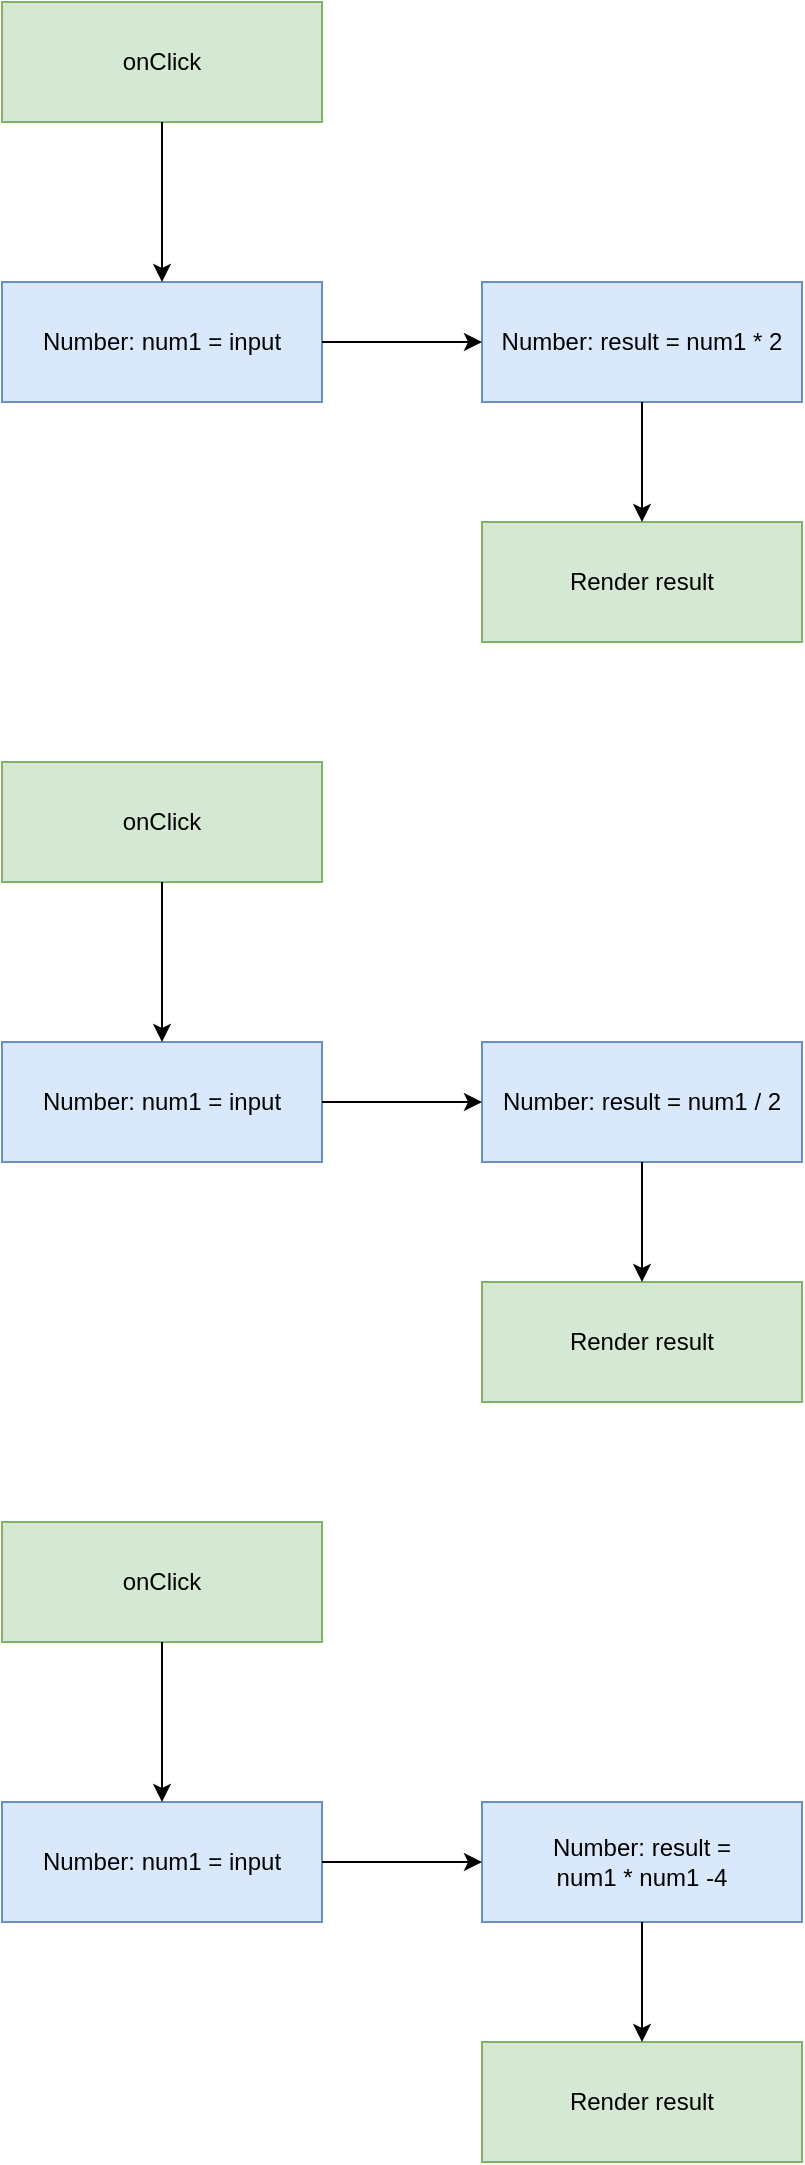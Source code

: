 <mxfile version="14.2.9" type="github">
  <diagram id="A5wXgfY7mn-QV8H2mU_j" name="Page-1">
    <mxGraphModel dx="868" dy="450" grid="1" gridSize="10" guides="1" tooltips="1" connect="1" arrows="1" fold="1" page="1" pageScale="1" pageWidth="850" pageHeight="1100" math="0" shadow="0">
      <root>
        <mxCell id="0" />
        <mxCell id="1" parent="0" />
        <mxCell id="1gnbr_ZNTQxtbuUKjrJh-1" value="Number: num1 = input" style="rounded=0;whiteSpace=wrap;html=1;fillColor=#dae8fc;strokeColor=#6c8ebf;" vertex="1" parent="1">
          <mxGeometry x="120" y="160" width="160" height="60" as="geometry" />
        </mxCell>
        <mxCell id="1gnbr_ZNTQxtbuUKjrJh-2" value="onClick" style="rounded=0;whiteSpace=wrap;html=1;fillColor=#d5e8d4;strokeColor=#82b366;" vertex="1" parent="1">
          <mxGeometry x="120" y="20" width="160" height="60" as="geometry" />
        </mxCell>
        <mxCell id="1gnbr_ZNTQxtbuUKjrJh-3" value="" style="endArrow=classic;html=1;entryX=0.5;entryY=0;entryDx=0;entryDy=0;" edge="1" parent="1" source="1gnbr_ZNTQxtbuUKjrJh-2" target="1gnbr_ZNTQxtbuUKjrJh-1">
          <mxGeometry width="50" height="50" relative="1" as="geometry">
            <mxPoint x="400" y="210" as="sourcePoint" />
            <mxPoint x="210" y="130" as="targetPoint" />
          </mxGeometry>
        </mxCell>
        <mxCell id="1gnbr_ZNTQxtbuUKjrJh-4" value="Number: result = num1 * 2" style="rounded=0;whiteSpace=wrap;html=1;fillColor=#dae8fc;strokeColor=#6c8ebf;" vertex="1" parent="1">
          <mxGeometry x="360" y="160" width="160" height="60" as="geometry" />
        </mxCell>
        <mxCell id="1gnbr_ZNTQxtbuUKjrJh-5" value="Render result" style="rounded=0;whiteSpace=wrap;html=1;fillColor=#d5e8d4;strokeColor=#82b366;" vertex="1" parent="1">
          <mxGeometry x="360" y="280" width="160" height="60" as="geometry" />
        </mxCell>
        <mxCell id="1gnbr_ZNTQxtbuUKjrJh-6" value="" style="endArrow=classic;html=1;entryX=0;entryY=0.5;entryDx=0;entryDy=0;exitX=1;exitY=0.5;exitDx=0;exitDy=0;" edge="1" parent="1" source="1gnbr_ZNTQxtbuUKjrJh-1" target="1gnbr_ZNTQxtbuUKjrJh-4">
          <mxGeometry width="50" height="50" relative="1" as="geometry">
            <mxPoint x="300" y="180" as="sourcePoint" />
            <mxPoint x="350.711" y="190" as="targetPoint" />
          </mxGeometry>
        </mxCell>
        <mxCell id="1gnbr_ZNTQxtbuUKjrJh-7" value="" style="endArrow=classic;html=1;" edge="1" parent="1" source="1gnbr_ZNTQxtbuUKjrJh-4">
          <mxGeometry width="50" height="50" relative="1" as="geometry">
            <mxPoint x="440" y="270" as="sourcePoint" />
            <mxPoint x="440" y="280" as="targetPoint" />
          </mxGeometry>
        </mxCell>
        <mxCell id="1gnbr_ZNTQxtbuUKjrJh-28" value="Number: num1 = input" style="rounded=0;whiteSpace=wrap;html=1;fillColor=#dae8fc;strokeColor=#6c8ebf;" vertex="1" parent="1">
          <mxGeometry x="120" y="540" width="160" height="60" as="geometry" />
        </mxCell>
        <mxCell id="1gnbr_ZNTQxtbuUKjrJh-29" value="onClick" style="rounded=0;whiteSpace=wrap;html=1;fillColor=#d5e8d4;strokeColor=#82b366;" vertex="1" parent="1">
          <mxGeometry x="120" y="400" width="160" height="60" as="geometry" />
        </mxCell>
        <mxCell id="1gnbr_ZNTQxtbuUKjrJh-30" value="" style="endArrow=classic;html=1;entryX=0.5;entryY=0;entryDx=0;entryDy=0;" edge="1" source="1gnbr_ZNTQxtbuUKjrJh-29" target="1gnbr_ZNTQxtbuUKjrJh-28" parent="1">
          <mxGeometry width="50" height="50" relative="1" as="geometry">
            <mxPoint x="400" y="590" as="sourcePoint" />
            <mxPoint x="210" y="510" as="targetPoint" />
          </mxGeometry>
        </mxCell>
        <mxCell id="1gnbr_ZNTQxtbuUKjrJh-31" value="Number: result = num1 / 2" style="rounded=0;whiteSpace=wrap;html=1;fillColor=#dae8fc;strokeColor=#6c8ebf;" vertex="1" parent="1">
          <mxGeometry x="360" y="540" width="160" height="60" as="geometry" />
        </mxCell>
        <mxCell id="1gnbr_ZNTQxtbuUKjrJh-32" value="Render result" style="rounded=0;whiteSpace=wrap;html=1;fillColor=#d5e8d4;strokeColor=#82b366;" vertex="1" parent="1">
          <mxGeometry x="360" y="660" width="160" height="60" as="geometry" />
        </mxCell>
        <mxCell id="1gnbr_ZNTQxtbuUKjrJh-33" value="" style="endArrow=classic;html=1;entryX=0;entryY=0.5;entryDx=0;entryDy=0;exitX=1;exitY=0.5;exitDx=0;exitDy=0;" edge="1" source="1gnbr_ZNTQxtbuUKjrJh-28" target="1gnbr_ZNTQxtbuUKjrJh-31" parent="1">
          <mxGeometry width="50" height="50" relative="1" as="geometry">
            <mxPoint x="300" y="560" as="sourcePoint" />
            <mxPoint x="350.711" y="570" as="targetPoint" />
          </mxGeometry>
        </mxCell>
        <mxCell id="1gnbr_ZNTQxtbuUKjrJh-34" value="" style="endArrow=classic;html=1;" edge="1" source="1gnbr_ZNTQxtbuUKjrJh-31" parent="1">
          <mxGeometry width="50" height="50" relative="1" as="geometry">
            <mxPoint x="440" y="650" as="sourcePoint" />
            <mxPoint x="440" y="660" as="targetPoint" />
          </mxGeometry>
        </mxCell>
        <mxCell id="1gnbr_ZNTQxtbuUKjrJh-35" value="Number: num1 = input" style="rounded=0;whiteSpace=wrap;html=1;fillColor=#dae8fc;strokeColor=#6c8ebf;" vertex="1" parent="1">
          <mxGeometry x="120" y="920" width="160" height="60" as="geometry" />
        </mxCell>
        <mxCell id="1gnbr_ZNTQxtbuUKjrJh-36" value="onClick" style="rounded=0;whiteSpace=wrap;html=1;fillColor=#d5e8d4;strokeColor=#82b366;" vertex="1" parent="1">
          <mxGeometry x="120" y="780" width="160" height="60" as="geometry" />
        </mxCell>
        <mxCell id="1gnbr_ZNTQxtbuUKjrJh-37" value="" style="endArrow=classic;html=1;entryX=0.5;entryY=0;entryDx=0;entryDy=0;" edge="1" source="1gnbr_ZNTQxtbuUKjrJh-36" target="1gnbr_ZNTQxtbuUKjrJh-35" parent="1">
          <mxGeometry width="50" height="50" relative="1" as="geometry">
            <mxPoint x="400" y="970" as="sourcePoint" />
            <mxPoint x="210" y="890" as="targetPoint" />
          </mxGeometry>
        </mxCell>
        <mxCell id="1gnbr_ZNTQxtbuUKjrJh-38" value="Number: result = &lt;br&gt;num1 * num1 -4" style="rounded=0;whiteSpace=wrap;html=1;fillColor=#dae8fc;strokeColor=#6c8ebf;" vertex="1" parent="1">
          <mxGeometry x="360" y="920" width="160" height="60" as="geometry" />
        </mxCell>
        <mxCell id="1gnbr_ZNTQxtbuUKjrJh-39" value="Render result" style="rounded=0;whiteSpace=wrap;html=1;fillColor=#d5e8d4;strokeColor=#82b366;" vertex="1" parent="1">
          <mxGeometry x="360" y="1040" width="160" height="60" as="geometry" />
        </mxCell>
        <mxCell id="1gnbr_ZNTQxtbuUKjrJh-40" value="" style="endArrow=classic;html=1;entryX=0;entryY=0.5;entryDx=0;entryDy=0;exitX=1;exitY=0.5;exitDx=0;exitDy=0;" edge="1" source="1gnbr_ZNTQxtbuUKjrJh-35" target="1gnbr_ZNTQxtbuUKjrJh-38" parent="1">
          <mxGeometry width="50" height="50" relative="1" as="geometry">
            <mxPoint x="300" y="940" as="sourcePoint" />
            <mxPoint x="350.711" y="950" as="targetPoint" />
          </mxGeometry>
        </mxCell>
        <mxCell id="1gnbr_ZNTQxtbuUKjrJh-41" value="" style="endArrow=classic;html=1;" edge="1" source="1gnbr_ZNTQxtbuUKjrJh-38" parent="1">
          <mxGeometry width="50" height="50" relative="1" as="geometry">
            <mxPoint x="440" y="1030" as="sourcePoint" />
            <mxPoint x="440" y="1040" as="targetPoint" />
          </mxGeometry>
        </mxCell>
      </root>
    </mxGraphModel>
  </diagram>
</mxfile>
